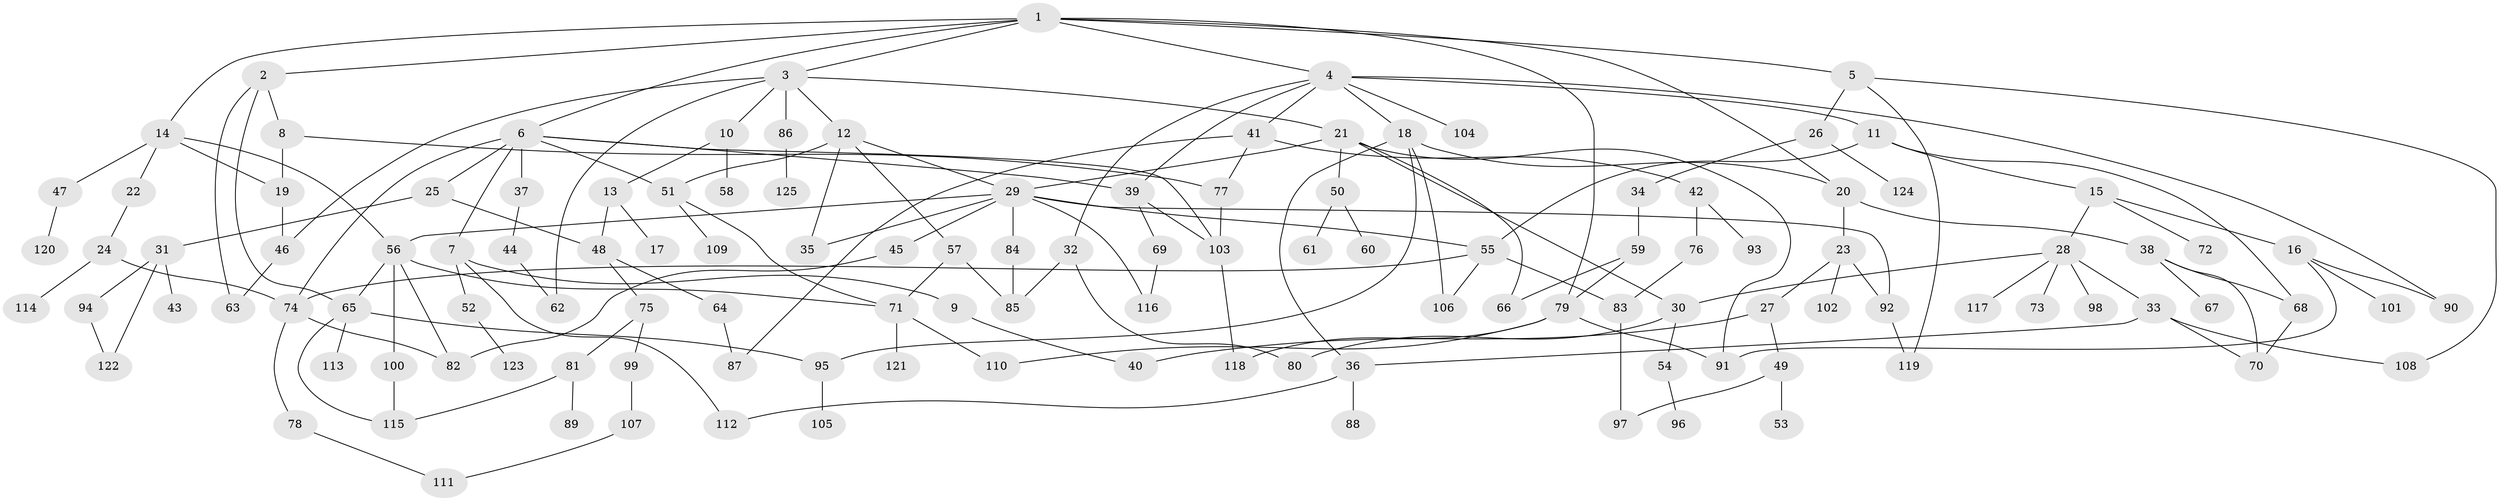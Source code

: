 // coarse degree distribution, {14: 0.015873015873015872, 4: 0.20634920634920634, 8: 0.031746031746031744, 7: 0.031746031746031744, 5: 0.09523809523809523, 3: 0.1746031746031746, 2: 0.2857142857142857, 6: 0.015873015873015872, 1: 0.12698412698412698, 9: 0.015873015873015872}
// Generated by graph-tools (version 1.1) at 2025/49/03/04/25 22:49:15]
// undirected, 125 vertices, 176 edges
graph export_dot {
  node [color=gray90,style=filled];
  1;
  2;
  3;
  4;
  5;
  6;
  7;
  8;
  9;
  10;
  11;
  12;
  13;
  14;
  15;
  16;
  17;
  18;
  19;
  20;
  21;
  22;
  23;
  24;
  25;
  26;
  27;
  28;
  29;
  30;
  31;
  32;
  33;
  34;
  35;
  36;
  37;
  38;
  39;
  40;
  41;
  42;
  43;
  44;
  45;
  46;
  47;
  48;
  49;
  50;
  51;
  52;
  53;
  54;
  55;
  56;
  57;
  58;
  59;
  60;
  61;
  62;
  63;
  64;
  65;
  66;
  67;
  68;
  69;
  70;
  71;
  72;
  73;
  74;
  75;
  76;
  77;
  78;
  79;
  80;
  81;
  82;
  83;
  84;
  85;
  86;
  87;
  88;
  89;
  90;
  91;
  92;
  93;
  94;
  95;
  96;
  97;
  98;
  99;
  100;
  101;
  102;
  103;
  104;
  105;
  106;
  107;
  108;
  109;
  110;
  111;
  112;
  113;
  114;
  115;
  116;
  117;
  118;
  119;
  120;
  121;
  122;
  123;
  124;
  125;
  1 -- 2;
  1 -- 3;
  1 -- 4;
  1 -- 5;
  1 -- 6;
  1 -- 14;
  1 -- 79;
  1 -- 20;
  2 -- 8;
  2 -- 65;
  2 -- 63;
  3 -- 10;
  3 -- 12;
  3 -- 21;
  3 -- 46;
  3 -- 62;
  3 -- 86;
  4 -- 11;
  4 -- 18;
  4 -- 32;
  4 -- 41;
  4 -- 104;
  4 -- 90;
  4 -- 39;
  5 -- 26;
  5 -- 119;
  5 -- 108;
  6 -- 7;
  6 -- 25;
  6 -- 37;
  6 -- 39;
  6 -- 74;
  6 -- 103;
  6 -- 51;
  7 -- 9;
  7 -- 52;
  7 -- 112;
  8 -- 19;
  8 -- 77;
  9 -- 40;
  10 -- 13;
  10 -- 58;
  11 -- 15;
  11 -- 55;
  11 -- 68;
  12 -- 51;
  12 -- 57;
  12 -- 29;
  12 -- 35;
  13 -- 17;
  13 -- 48;
  14 -- 22;
  14 -- 47;
  14 -- 56;
  14 -- 19;
  15 -- 16;
  15 -- 28;
  15 -- 72;
  16 -- 90;
  16 -- 101;
  16 -- 91;
  18 -- 20;
  18 -- 95;
  18 -- 36;
  18 -- 106;
  19 -- 46;
  20 -- 23;
  20 -- 38;
  21 -- 29;
  21 -- 50;
  21 -- 91;
  21 -- 30;
  21 -- 66;
  22 -- 24;
  23 -- 27;
  23 -- 102;
  23 -- 92;
  24 -- 114;
  24 -- 74;
  25 -- 31;
  25 -- 48;
  26 -- 34;
  26 -- 124;
  27 -- 40;
  27 -- 49;
  28 -- 30;
  28 -- 33;
  28 -- 73;
  28 -- 98;
  28 -- 117;
  29 -- 35;
  29 -- 45;
  29 -- 84;
  29 -- 92;
  29 -- 116;
  29 -- 56;
  29 -- 55;
  30 -- 54;
  30 -- 80;
  31 -- 43;
  31 -- 94;
  31 -- 122;
  32 -- 80;
  32 -- 85;
  33 -- 36;
  33 -- 108;
  33 -- 70;
  34 -- 59;
  36 -- 88;
  36 -- 112;
  37 -- 44;
  38 -- 67;
  38 -- 68;
  38 -- 70;
  39 -- 69;
  39 -- 103;
  41 -- 42;
  41 -- 77;
  41 -- 87;
  42 -- 76;
  42 -- 93;
  44 -- 62;
  45 -- 82;
  46 -- 63;
  47 -- 120;
  48 -- 64;
  48 -- 75;
  49 -- 53;
  49 -- 97;
  50 -- 60;
  50 -- 61;
  51 -- 109;
  51 -- 71;
  52 -- 123;
  54 -- 96;
  55 -- 83;
  55 -- 106;
  55 -- 74;
  56 -- 100;
  56 -- 82;
  56 -- 71;
  56 -- 65;
  57 -- 71;
  57 -- 85;
  59 -- 66;
  59 -- 79;
  64 -- 87;
  65 -- 113;
  65 -- 115;
  65 -- 95;
  68 -- 70;
  69 -- 116;
  71 -- 110;
  71 -- 121;
  74 -- 78;
  74 -- 82;
  75 -- 81;
  75 -- 99;
  76 -- 83;
  77 -- 103;
  78 -- 111;
  79 -- 110;
  79 -- 91;
  79 -- 118;
  81 -- 89;
  81 -- 115;
  83 -- 97;
  84 -- 85;
  86 -- 125;
  92 -- 119;
  94 -- 122;
  95 -- 105;
  99 -- 107;
  100 -- 115;
  103 -- 118;
  107 -- 111;
}
